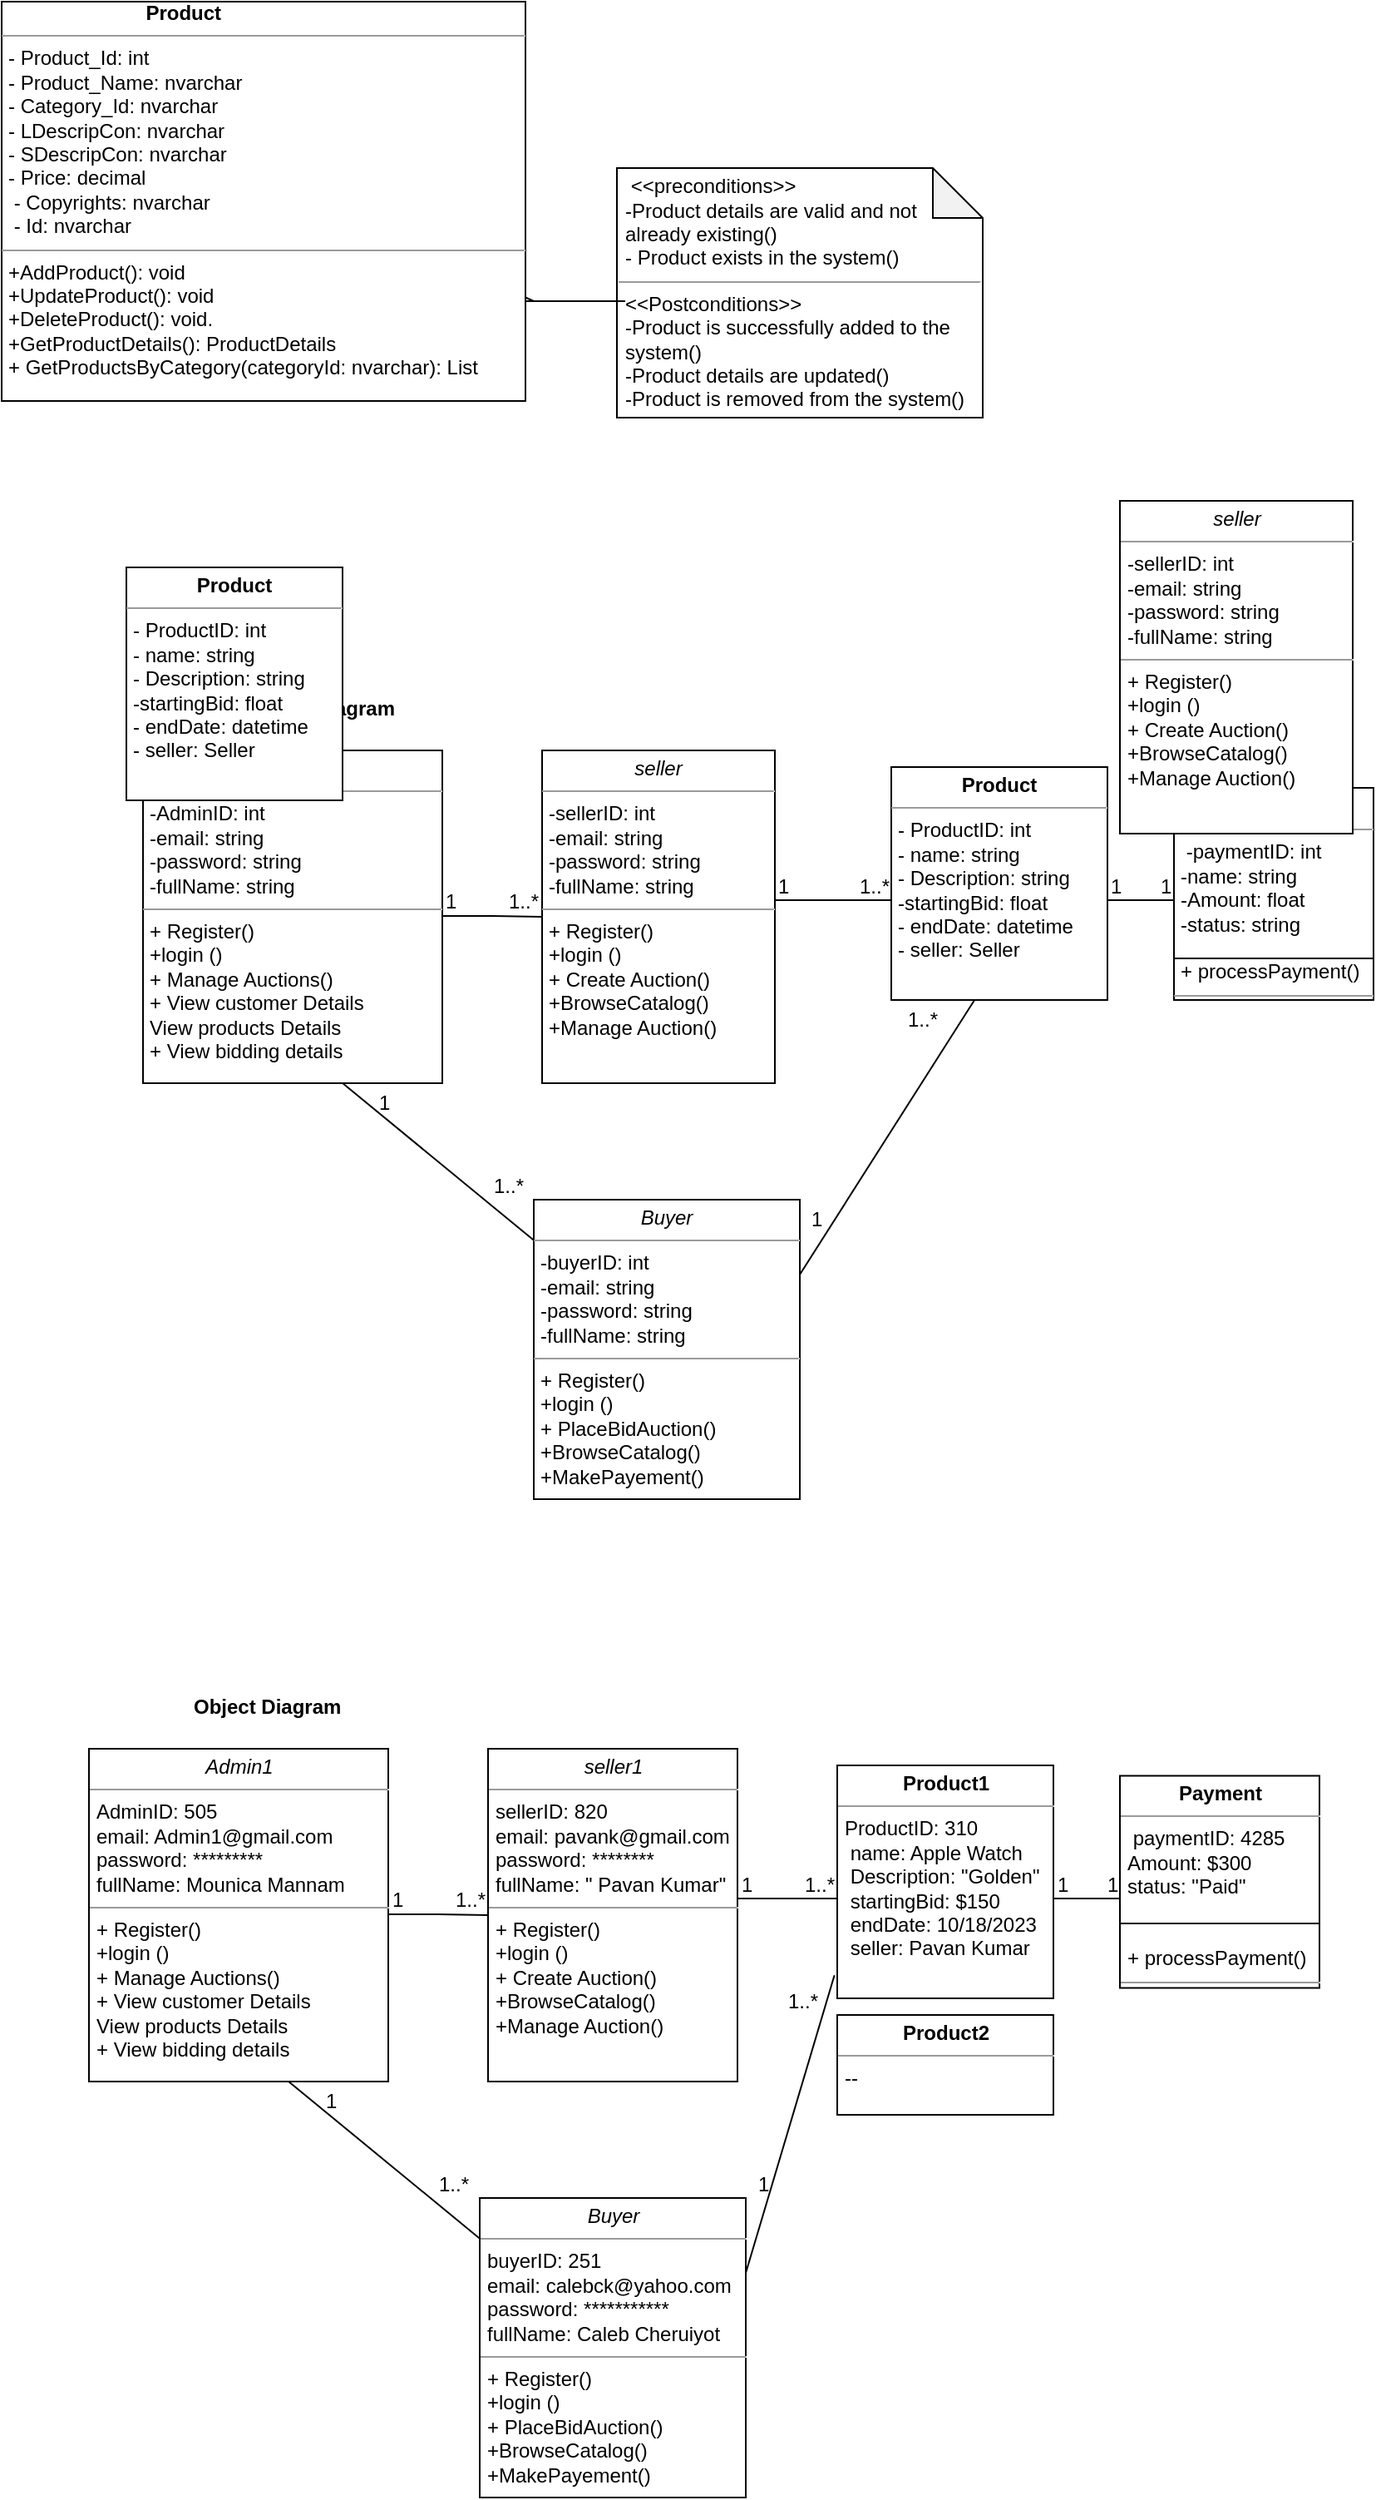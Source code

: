 <mxfile version="22.1.3" type="github">
  <diagram name="Page-1" id="OG9XARLu_X4fbzeJdVaa">
    <mxGraphModel dx="926" dy="419" grid="1" gridSize="10" guides="1" tooltips="1" connect="1" arrows="1" fold="1" page="1" pageScale="1" pageWidth="850" pageHeight="1100" math="0" shadow="0">
      <root>
        <mxCell id="0" />
        <mxCell id="1" parent="0" />
        <mxCell id="toqwwro1pnexpCAOvcfP-7" value="" style="endArrow=none;html=1;rounded=0;entryX=0;entryY=0.5;entryDx=0;entryDy=0;exitX=0;exitY=0.5;exitDx=0;exitDy=0;" edge="1" parent="1" source="toqwwro1pnexpCAOvcfP-4">
          <mxGeometry width="50" height="50" relative="1" as="geometry">
            <mxPoint x="340" y="360" as="sourcePoint" />
            <mxPoint x="322.5" y="250" as="targetPoint" />
            <Array as="points">
              <mxPoint x="117.5" y="260" />
            </Array>
          </mxGeometry>
        </mxCell>
        <mxCell id="toqwwro1pnexpCAOvcfP-13" value="&lt;p style=&quot;margin:0px;margin-top:4px;text-align:center;&quot;&gt;&lt;i&gt;seller&lt;/i&gt;&lt;/p&gt;&lt;hr size=&quot;1&quot;&gt;&lt;p style=&quot;margin:0px;margin-left:4px;&quot;&gt;-sellerID: int&lt;/p&gt;&lt;p style=&quot;margin:0px;margin-left:4px;&quot;&gt;-email: string&lt;/p&gt;&lt;p style=&quot;margin:0px;margin-left:4px;&quot;&gt;-password: string&lt;/p&gt;&lt;p style=&quot;margin:0px;margin-left:4px;&quot;&gt;-fullName: string&lt;br&gt;&lt;/p&gt;&lt;hr size=&quot;1&quot;&gt;&lt;p style=&quot;margin:0px;margin-left:4px;&quot;&gt;+ Register()&lt;/p&gt;&lt;p style=&quot;margin:0px;margin-left:4px;&quot;&gt;+login ()&lt;/p&gt;&lt;p style=&quot;margin:0px;margin-left:4px;&quot;&gt;+ Create Auction()&lt;/p&gt;&lt;p style=&quot;margin:0px;margin-left:4px;&quot;&gt;+BrowseCatalog()&lt;/p&gt;&lt;p style=&quot;margin:0px;margin-left:4px;&quot;&gt;+Manage Auction()&lt;/p&gt;&lt;p style=&quot;margin:0px;margin-left:4px;&quot;&gt;&lt;br&gt;&lt;/p&gt;" style="verticalAlign=top;align=left;overflow=fill;fontSize=12;fontFamily=Helvetica;html=1;whiteSpace=wrap;" vertex="1" parent="1">
          <mxGeometry x="345" y="630" width="140" height="200" as="geometry" />
        </mxCell>
        <mxCell id="toqwwro1pnexpCAOvcfP-14" value="&lt;p style=&quot;margin:0px;margin-top:4px;text-align:center;&quot;&gt;&lt;b&gt;Product&lt;/b&gt;&lt;/p&gt;&lt;hr size=&quot;1&quot;&gt;&lt;p style=&quot;margin:0px;margin-left:4px;&quot;&gt;- ProductID: int&lt;/p&gt;&lt;p style=&quot;margin:0px;margin-left:4px;&quot;&gt;- name: string&lt;/p&gt;&lt;p style=&quot;margin:0px;margin-left:4px;&quot;&gt;- Description: string&lt;/p&gt;&lt;p style=&quot;margin:0px;margin-left:4px;&quot;&gt;-startingBid: float&lt;/p&gt;&lt;p style=&quot;margin:0px;margin-left:4px;&quot;&gt;- endDate: datetime&lt;/p&gt;&lt;p style=&quot;margin:0px;margin-left:4px;&quot;&gt;- seller: Seller&lt;/p&gt;&lt;p style=&quot;margin:0px;margin-left:4px;&quot;&gt;&lt;br&gt;&lt;/p&gt;&lt;p style=&quot;margin:0px;margin-left:4px;&quot;&gt;&lt;br&gt;&lt;/p&gt;&lt;hr size=&quot;1&quot;&gt;&lt;p style=&quot;margin:0px;margin-left:4px;&quot;&gt;+ method(): Type&lt;/p&gt;" style="verticalAlign=top;align=left;overflow=fill;fontSize=12;fontFamily=Helvetica;html=1;whiteSpace=wrap;" vertex="1" parent="1">
          <mxGeometry x="555" y="640" width="130" height="140" as="geometry" />
        </mxCell>
        <mxCell id="toqwwro1pnexpCAOvcfP-15" value="&lt;p style=&quot;margin:0px;margin-top:4px;text-align:center;&quot;&gt;&lt;i&gt;Buyer&lt;/i&gt;&lt;/p&gt;&lt;hr size=&quot;1&quot;&gt;&lt;p style=&quot;margin:0px;margin-left:4px;&quot;&gt;-buyerID: int&lt;/p&gt;&lt;p style=&quot;margin:0px;margin-left:4px;&quot;&gt;-email: string&lt;/p&gt;&lt;p style=&quot;margin:0px;margin-left:4px;&quot;&gt;-password: string&lt;/p&gt;&lt;p style=&quot;margin:0px;margin-left:4px;&quot;&gt;-fullName: string&lt;br&gt;&lt;/p&gt;&lt;hr size=&quot;1&quot;&gt;&lt;p style=&quot;margin:0px;margin-left:4px;&quot;&gt;+ Register()&lt;/p&gt;&lt;p style=&quot;margin:0px;margin-left:4px;&quot;&gt;+login ()&lt;/p&gt;&lt;p style=&quot;margin:0px;margin-left:4px;&quot;&gt;+ PlaceBidAuction()&lt;/p&gt;&lt;p style=&quot;margin:0px;margin-left:4px;&quot;&gt;+BrowseCatalog()&lt;/p&gt;&lt;p style=&quot;margin:0px;margin-left:4px;&quot;&gt;+MakePayement()&lt;/p&gt;&lt;p style=&quot;margin:0px;margin-left:4px;&quot;&gt;&lt;br&gt;&lt;/p&gt;" style="verticalAlign=top;align=left;overflow=fill;fontSize=12;fontFamily=Helvetica;html=1;whiteSpace=wrap;" vertex="1" parent="1">
          <mxGeometry x="340" y="900" width="160" height="180" as="geometry" />
        </mxCell>
        <mxCell id="toqwwro1pnexpCAOvcfP-16" value="&lt;p style=&quot;margin:0px;margin-top:4px;text-align:center;&quot;&gt;&lt;i&gt;Admin&lt;/i&gt;&lt;/p&gt;&lt;hr size=&quot;1&quot;&gt;&lt;p style=&quot;margin:0px;margin-left:4px;&quot;&gt;-AdminID: int&lt;/p&gt;&lt;p style=&quot;margin:0px;margin-left:4px;&quot;&gt;-email: string&lt;/p&gt;&lt;p style=&quot;margin:0px;margin-left:4px;&quot;&gt;-password: string&lt;/p&gt;&lt;p style=&quot;margin:0px;margin-left:4px;&quot;&gt;-fullName: string&lt;br&gt;&lt;/p&gt;&lt;hr size=&quot;1&quot;&gt;&lt;p style=&quot;margin:0px;margin-left:4px;&quot;&gt;+ Register()&lt;/p&gt;&lt;p style=&quot;margin:0px;margin-left:4px;&quot;&gt;+login ()&lt;/p&gt;&lt;p style=&quot;margin:0px;margin-left:4px;&quot;&gt;+ Manage Auctions&lt;span style=&quot;background-color: initial;&quot;&gt;()&lt;/span&gt;&lt;/p&gt;&lt;p style=&quot;margin:0px;margin-left:4px;&quot;&gt;&lt;span style=&quot;background-color: initial;&quot;&gt;+ View customer Details&lt;/span&gt;&lt;/p&gt;&lt;p style=&quot;margin:0px;margin-left:4px;&quot;&gt;&lt;span style=&quot;background-color: initial;&quot;&gt;View products Details&lt;/span&gt;&lt;/p&gt;&lt;p style=&quot;margin:0px;margin-left:4px;&quot;&gt;&lt;span style=&quot;background-color: initial;&quot;&gt;+ View bidding details&lt;/span&gt;&lt;/p&gt;&lt;p style=&quot;margin:0px;margin-left:4px;&quot;&gt;&lt;br&gt;&lt;/p&gt;" style="verticalAlign=top;align=left;overflow=fill;fontSize=12;fontFamily=Helvetica;html=1;whiteSpace=wrap;" vertex="1" parent="1">
          <mxGeometry x="105" y="630" width="180" height="200" as="geometry" />
        </mxCell>
        <mxCell id="toqwwro1pnexpCAOvcfP-17" value="" style="endArrow=none;html=1;rounded=0;" edge="1" parent="1">
          <mxGeometry relative="1" as="geometry">
            <mxPoint x="285" y="729.5" as="sourcePoint" />
            <mxPoint x="345" y="730" as="targetPoint" />
            <Array as="points">
              <mxPoint x="315" y="729.5" />
            </Array>
          </mxGeometry>
        </mxCell>
        <mxCell id="toqwwro1pnexpCAOvcfP-18" value="1" style="resizable=0;html=1;whiteSpace=wrap;align=left;verticalAlign=bottom;" connectable="0" vertex="1" parent="toqwwro1pnexpCAOvcfP-17">
          <mxGeometry x="-1" relative="1" as="geometry" />
        </mxCell>
        <mxCell id="toqwwro1pnexpCAOvcfP-19" value="1..*" style="resizable=0;html=1;whiteSpace=wrap;align=right;verticalAlign=bottom;" connectable="0" vertex="1" parent="toqwwro1pnexpCAOvcfP-17">
          <mxGeometry x="1" relative="1" as="geometry" />
        </mxCell>
        <mxCell id="toqwwro1pnexpCAOvcfP-20" value="" style="endArrow=none;html=1;rounded=0;" edge="1" parent="1">
          <mxGeometry relative="1" as="geometry">
            <mxPoint x="485" y="720" as="sourcePoint" />
            <mxPoint x="555" y="720" as="targetPoint" />
            <Array as="points" />
          </mxGeometry>
        </mxCell>
        <mxCell id="toqwwro1pnexpCAOvcfP-21" value="1" style="resizable=0;html=1;whiteSpace=wrap;align=left;verticalAlign=bottom;" connectable="0" vertex="1" parent="toqwwro1pnexpCAOvcfP-20">
          <mxGeometry x="-1" relative="1" as="geometry">
            <mxPoint as="offset" />
          </mxGeometry>
        </mxCell>
        <mxCell id="toqwwro1pnexpCAOvcfP-22" value="1..*" style="resizable=0;html=1;whiteSpace=wrap;align=right;verticalAlign=bottom;" connectable="0" vertex="1" parent="toqwwro1pnexpCAOvcfP-20">
          <mxGeometry x="1" relative="1" as="geometry">
            <mxPoint as="offset" />
          </mxGeometry>
        </mxCell>
        <mxCell id="toqwwro1pnexpCAOvcfP-23" value="" style="endArrow=none;html=1;rounded=0;exitX=0.667;exitY=1;exitDx=0;exitDy=0;exitPerimeter=0;" edge="1" parent="1" source="toqwwro1pnexpCAOvcfP-16" target="toqwwro1pnexpCAOvcfP-15">
          <mxGeometry relative="1" as="geometry">
            <mxPoint x="365" y="870.001" as="sourcePoint" />
            <mxPoint x="385" y="921" as="targetPoint" />
            <Array as="points" />
          </mxGeometry>
        </mxCell>
        <mxCell id="toqwwro1pnexpCAOvcfP-24" value="&lt;p style=&quot;margin:0px;margin-top:4px;text-align:center;&quot;&gt;&lt;b&gt;Payment&lt;/b&gt;&lt;/p&gt;&lt;hr size=&quot;1&quot;&gt;&lt;p style=&quot;margin:0px;margin-left:4px;&quot;&gt;&amp;nbsp;-paymentID: int&lt;/p&gt;&lt;p style=&quot;margin:0px;margin-left:4px;&quot;&gt;-name: string&amp;nbsp;&lt;/p&gt;&lt;p style=&quot;margin:0px;margin-left:4px;&quot;&gt;-Amount: float&lt;/p&gt;&lt;p style=&quot;margin:0px;margin-left:4px;&quot;&gt;-status: string&lt;/p&gt;&lt;p style=&quot;margin:0px;margin-left:4px;&quot;&gt;&lt;br&gt;&lt;/p&gt;&lt;p style=&quot;margin:0px;margin-left:4px;&quot;&gt;+ processPayment()&lt;/p&gt;&lt;hr size=&quot;1&quot;&gt;&lt;p style=&quot;margin:0px;margin-left:4px;&quot;&gt;&lt;br&gt;&lt;/p&gt;" style="verticalAlign=top;align=left;overflow=fill;fontSize=12;fontFamily=Helvetica;html=1;whiteSpace=wrap;" vertex="1" parent="1">
          <mxGeometry x="725" y="652.5" width="120" height="127.5" as="geometry" />
        </mxCell>
        <mxCell id="toqwwro1pnexpCAOvcfP-25" value="1..*" style="resizable=0;html=1;whiteSpace=wrap;align=right;verticalAlign=bottom;" connectable="0" vertex="1" parent="1">
          <mxGeometry x="335" y="900" as="geometry" />
        </mxCell>
        <mxCell id="toqwwro1pnexpCAOvcfP-26" value="1" style="resizable=0;html=1;whiteSpace=wrap;align=left;verticalAlign=bottom;" connectable="0" vertex="1" parent="1">
          <mxGeometry x="245" y="850" as="geometry" />
        </mxCell>
        <mxCell id="toqwwro1pnexpCAOvcfP-27" value="" style="endArrow=none;html=1;rounded=0;" edge="1" parent="1">
          <mxGeometry relative="1" as="geometry">
            <mxPoint x="685" y="720" as="sourcePoint" />
            <mxPoint x="725" y="720" as="targetPoint" />
            <Array as="points" />
          </mxGeometry>
        </mxCell>
        <mxCell id="toqwwro1pnexpCAOvcfP-28" value="1" style="resizable=0;html=1;whiteSpace=wrap;align=left;verticalAlign=bottom;" connectable="0" vertex="1" parent="toqwwro1pnexpCAOvcfP-27">
          <mxGeometry x="-1" relative="1" as="geometry">
            <mxPoint as="offset" />
          </mxGeometry>
        </mxCell>
        <mxCell id="toqwwro1pnexpCAOvcfP-29" value="1" style="resizable=0;html=1;whiteSpace=wrap;align=left;verticalAlign=bottom;" connectable="0" vertex="1" parent="1">
          <mxGeometry x="715" y="720" as="geometry" />
        </mxCell>
        <mxCell id="toqwwro1pnexpCAOvcfP-30" value="" style="line;strokeWidth=1;fillColor=none;align=left;verticalAlign=middle;spacingTop=-1;spacingLeft=3;spacingRight=3;rotatable=0;labelPosition=right;points=[];portConstraint=eastwest;strokeColor=inherit;" vertex="1" parent="1">
          <mxGeometry x="725" y="750" width="120" height="10" as="geometry" />
        </mxCell>
        <mxCell id="toqwwro1pnexpCAOvcfP-31" value="" style="endArrow=none;html=1;rounded=0;entryX=0.385;entryY=1;entryDx=0;entryDy=0;entryPerimeter=0;exitX=1;exitY=0.25;exitDx=0;exitDy=0;" edge="1" parent="1" source="toqwwro1pnexpCAOvcfP-15" target="toqwwro1pnexpCAOvcfP-14">
          <mxGeometry relative="1" as="geometry">
            <mxPoint x="500" y="930" as="sourcePoint" />
            <mxPoint x="570" y="930" as="targetPoint" />
            <Array as="points" />
          </mxGeometry>
        </mxCell>
        <mxCell id="toqwwro1pnexpCAOvcfP-32" value="1" style="resizable=0;html=1;whiteSpace=wrap;align=left;verticalAlign=bottom;" connectable="0" vertex="1" parent="toqwwro1pnexpCAOvcfP-31">
          <mxGeometry x="-1" relative="1" as="geometry">
            <mxPoint x="5" y="-25" as="offset" />
          </mxGeometry>
        </mxCell>
        <mxCell id="toqwwro1pnexpCAOvcfP-33" value="1..*" style="resizable=0;html=1;whiteSpace=wrap;align=right;verticalAlign=bottom;" connectable="0" vertex="1" parent="toqwwro1pnexpCAOvcfP-31">
          <mxGeometry x="1" relative="1" as="geometry">
            <mxPoint x="-20" y="20" as="offset" />
          </mxGeometry>
        </mxCell>
        <mxCell id="toqwwro1pnexpCAOvcfP-34" value="&lt;p style=&quot;margin:0px;margin-top:4px;text-align:center;&quot;&gt;&lt;i&gt;seller1&lt;/i&gt;&lt;/p&gt;&lt;hr size=&quot;1&quot;&gt;&lt;p style=&quot;margin:0px;margin-left:4px;&quot;&gt;sellerID: 820&lt;/p&gt;&lt;p style=&quot;margin:0px;margin-left:4px;&quot;&gt;email: pavank@gmail.com&lt;/p&gt;&lt;p style=&quot;margin:0px;margin-left:4px;&quot;&gt;password: ********&lt;/p&gt;&lt;p style=&quot;margin:0px;margin-left:4px;&quot;&gt;fullName: &quot; Pavan Kumar&quot;&lt;br&gt;&lt;/p&gt;&lt;hr size=&quot;1&quot;&gt;&lt;p style=&quot;margin:0px;margin-left:4px;&quot;&gt;+ Register()&lt;/p&gt;&lt;p style=&quot;margin:0px;margin-left:4px;&quot;&gt;+login ()&lt;/p&gt;&lt;p style=&quot;margin:0px;margin-left:4px;&quot;&gt;+ Create Auction()&lt;/p&gt;&lt;p style=&quot;margin:0px;margin-left:4px;&quot;&gt;+BrowseCatalog()&lt;/p&gt;&lt;p style=&quot;margin:0px;margin-left:4px;&quot;&gt;+Manage Auction()&lt;/p&gt;&lt;p style=&quot;margin:0px;margin-left:4px;&quot;&gt;&lt;br&gt;&lt;/p&gt;" style="verticalAlign=top;align=left;overflow=fill;fontSize=12;fontFamily=Helvetica;html=1;whiteSpace=wrap;" vertex="1" parent="1">
          <mxGeometry x="312.5" y="1230" width="150" height="200" as="geometry" />
        </mxCell>
        <mxCell id="toqwwro1pnexpCAOvcfP-35" value="&lt;p style=&quot;margin:0px;margin-top:4px;text-align:center;&quot;&gt;&lt;b&gt;Product1&lt;/b&gt;&lt;/p&gt;&lt;hr size=&quot;1&quot;&gt;&lt;p style=&quot;margin:0px;margin-left:4px;&quot;&gt;ProductID: 310&lt;/p&gt;&lt;p style=&quot;margin:0px;margin-left:4px;&quot;&gt;&amp;nbsp;name: Apple Watch&lt;/p&gt;&lt;p style=&quot;margin:0px;margin-left:4px;&quot;&gt;&amp;nbsp;Description: &quot;Golden&quot;&lt;/p&gt;&lt;p style=&quot;margin:0px;margin-left:4px;&quot;&gt;&amp;nbsp;startingBid: $150&lt;/p&gt;&lt;p style=&quot;margin:0px;margin-left:4px;&quot;&gt;&amp;nbsp;endDate: 10/18/2023&lt;/p&gt;&lt;p style=&quot;margin:0px;margin-left:4px;&quot;&gt;&amp;nbsp;seller: Pavan Kumar&lt;/p&gt;&lt;p style=&quot;margin:0px;margin-left:4px;&quot;&gt;&lt;br&gt;&lt;/p&gt;&lt;p style=&quot;margin:0px;margin-left:4px;&quot;&gt;&lt;br&gt;&lt;/p&gt;&lt;hr size=&quot;1&quot;&gt;&lt;p style=&quot;margin:0px;margin-left:4px;&quot;&gt;+ method(): Type&lt;/p&gt;" style="verticalAlign=top;align=left;overflow=fill;fontSize=12;fontFamily=Helvetica;html=1;whiteSpace=wrap;" vertex="1" parent="1">
          <mxGeometry x="522.5" y="1240" width="130" height="140" as="geometry" />
        </mxCell>
        <mxCell id="toqwwro1pnexpCAOvcfP-36" value="&lt;p style=&quot;margin:0px;margin-top:4px;text-align:center;&quot;&gt;&lt;i&gt;Buyer&lt;/i&gt;&lt;/p&gt;&lt;hr size=&quot;1&quot;&gt;&lt;p style=&quot;margin:0px;margin-left:4px;&quot;&gt;buyerID: 251&lt;/p&gt;&lt;p style=&quot;margin:0px;margin-left:4px;&quot;&gt;email: calebck@yahoo.com&lt;/p&gt;&lt;p style=&quot;margin:0px;margin-left:4px;&quot;&gt;password: ***********&lt;/p&gt;&lt;p style=&quot;margin:0px;margin-left:4px;&quot;&gt;fullName: Caleb Cheruiyot&lt;br&gt;&lt;/p&gt;&lt;hr size=&quot;1&quot;&gt;&lt;p style=&quot;margin:0px;margin-left:4px;&quot;&gt;+ Register()&lt;/p&gt;&lt;p style=&quot;margin:0px;margin-left:4px;&quot;&gt;+login ()&lt;/p&gt;&lt;p style=&quot;margin:0px;margin-left:4px;&quot;&gt;+ PlaceBidAuction()&lt;/p&gt;&lt;p style=&quot;margin:0px;margin-left:4px;&quot;&gt;+BrowseCatalog()&lt;/p&gt;&lt;p style=&quot;margin:0px;margin-left:4px;&quot;&gt;+MakePayement()&lt;/p&gt;&lt;p style=&quot;margin:0px;margin-left:4px;&quot;&gt;&lt;br&gt;&lt;/p&gt;" style="verticalAlign=top;align=left;overflow=fill;fontSize=12;fontFamily=Helvetica;html=1;whiteSpace=wrap;" vertex="1" parent="1">
          <mxGeometry x="307.5" y="1500" width="160" height="180" as="geometry" />
        </mxCell>
        <mxCell id="toqwwro1pnexpCAOvcfP-37" value="&lt;p style=&quot;margin:0px;margin-top:4px;text-align:center;&quot;&gt;&lt;i&gt;Admin1&lt;/i&gt;&lt;/p&gt;&lt;hr size=&quot;1&quot;&gt;&lt;p style=&quot;margin:0px;margin-left:4px;&quot;&gt;AdminID: 505&lt;/p&gt;&lt;p style=&quot;margin:0px;margin-left:4px;&quot;&gt;email: Admin1@gmail.com&lt;/p&gt;&lt;p style=&quot;margin:0px;margin-left:4px;&quot;&gt;password: *********&lt;/p&gt;&lt;p style=&quot;margin:0px;margin-left:4px;&quot;&gt;fullName: Mounica Mannam&lt;br&gt;&lt;/p&gt;&lt;hr size=&quot;1&quot;&gt;&lt;p style=&quot;margin:0px;margin-left:4px;&quot;&gt;+ Register()&lt;/p&gt;&lt;p style=&quot;margin:0px;margin-left:4px;&quot;&gt;+login ()&lt;/p&gt;&lt;p style=&quot;margin:0px;margin-left:4px;&quot;&gt;+ Manage Auctions&lt;span style=&quot;background-color: initial;&quot;&gt;()&lt;/span&gt;&lt;/p&gt;&lt;p style=&quot;margin:0px;margin-left:4px;&quot;&gt;&lt;span style=&quot;background-color: initial;&quot;&gt;+ View customer Details&lt;/span&gt;&lt;/p&gt;&lt;p style=&quot;margin:0px;margin-left:4px;&quot;&gt;&lt;span style=&quot;background-color: initial;&quot;&gt;View products Details&lt;/span&gt;&lt;/p&gt;&lt;p style=&quot;margin:0px;margin-left:4px;&quot;&gt;&lt;span style=&quot;background-color: initial;&quot;&gt;+ View bidding details&lt;/span&gt;&lt;/p&gt;&lt;p style=&quot;margin:0px;margin-left:4px;&quot;&gt;&lt;br&gt;&lt;/p&gt;" style="verticalAlign=top;align=left;overflow=fill;fontSize=12;fontFamily=Helvetica;html=1;whiteSpace=wrap;" vertex="1" parent="1">
          <mxGeometry x="72.5" y="1230" width="180" height="200" as="geometry" />
        </mxCell>
        <mxCell id="toqwwro1pnexpCAOvcfP-38" value="" style="endArrow=none;html=1;rounded=0;" edge="1" parent="1">
          <mxGeometry relative="1" as="geometry">
            <mxPoint x="252.5" y="1329.5" as="sourcePoint" />
            <mxPoint x="312.5" y="1330" as="targetPoint" />
            <Array as="points">
              <mxPoint x="282.5" y="1329.5" />
            </Array>
          </mxGeometry>
        </mxCell>
        <mxCell id="toqwwro1pnexpCAOvcfP-39" value="1" style="resizable=0;html=1;whiteSpace=wrap;align=left;verticalAlign=bottom;" connectable="0" vertex="1" parent="toqwwro1pnexpCAOvcfP-38">
          <mxGeometry x="-1" relative="1" as="geometry" />
        </mxCell>
        <mxCell id="toqwwro1pnexpCAOvcfP-40" value="1..*" style="resizable=0;html=1;whiteSpace=wrap;align=right;verticalAlign=bottom;" connectable="0" vertex="1" parent="toqwwro1pnexpCAOvcfP-38">
          <mxGeometry x="1" relative="1" as="geometry" />
        </mxCell>
        <mxCell id="toqwwro1pnexpCAOvcfP-41" value="" style="endArrow=none;html=1;rounded=0;exitX=1;exitY=0.45;exitDx=0;exitDy=0;exitPerimeter=0;" edge="1" parent="1" source="toqwwro1pnexpCAOvcfP-34">
          <mxGeometry relative="1" as="geometry">
            <mxPoint x="472.5" y="1320" as="sourcePoint" />
            <mxPoint x="522.5" y="1320" as="targetPoint" />
            <Array as="points" />
          </mxGeometry>
        </mxCell>
        <mxCell id="toqwwro1pnexpCAOvcfP-42" value="1" style="resizable=0;html=1;whiteSpace=wrap;align=left;verticalAlign=bottom;" connectable="0" vertex="1" parent="toqwwro1pnexpCAOvcfP-41">
          <mxGeometry x="-1" relative="1" as="geometry">
            <mxPoint as="offset" />
          </mxGeometry>
        </mxCell>
        <mxCell id="toqwwro1pnexpCAOvcfP-43" value="1..*" style="resizable=0;html=1;whiteSpace=wrap;align=right;verticalAlign=bottom;" connectable="0" vertex="1" parent="toqwwro1pnexpCAOvcfP-41">
          <mxGeometry x="1" relative="1" as="geometry">
            <mxPoint as="offset" />
          </mxGeometry>
        </mxCell>
        <mxCell id="toqwwro1pnexpCAOvcfP-44" value="" style="endArrow=none;html=1;rounded=0;exitX=0.667;exitY=1;exitDx=0;exitDy=0;exitPerimeter=0;" edge="1" parent="1" source="toqwwro1pnexpCAOvcfP-37" target="toqwwro1pnexpCAOvcfP-36">
          <mxGeometry relative="1" as="geometry">
            <mxPoint x="332.5" y="1470.001" as="sourcePoint" />
            <mxPoint x="352.5" y="1521" as="targetPoint" />
            <Array as="points" />
          </mxGeometry>
        </mxCell>
        <mxCell id="toqwwro1pnexpCAOvcfP-45" value="&lt;p style=&quot;margin:0px;margin-top:4px;text-align:center;&quot;&gt;&lt;b&gt;Payment&lt;/b&gt;&lt;/p&gt;&lt;hr size=&quot;1&quot;&gt;&lt;p style=&quot;margin:0px;margin-left:4px;&quot;&gt;&amp;nbsp;paymentID: 4285&lt;/p&gt;&lt;p style=&quot;margin:0px;margin-left:4px;&quot;&gt;Amount: $300&lt;/p&gt;&lt;p style=&quot;margin:0px;margin-left:4px;&quot;&gt;status: &quot;Paid&quot;&lt;/p&gt;&lt;p style=&quot;margin:0px;margin-left:4px;&quot;&gt;&lt;br&gt;&lt;/p&gt;&lt;p style=&quot;margin:0px;margin-left:4px;&quot;&gt;&lt;br&gt;&lt;/p&gt;&lt;p style=&quot;margin:0px;margin-left:4px;&quot;&gt;+ processPayment()&lt;/p&gt;&lt;hr size=&quot;1&quot;&gt;&lt;p style=&quot;margin:0px;margin-left:4px;&quot;&gt;&lt;br&gt;&lt;/p&gt;" style="verticalAlign=top;align=left;overflow=fill;fontSize=12;fontFamily=Helvetica;html=1;whiteSpace=wrap;" vertex="1" parent="1">
          <mxGeometry x="692.5" y="1246.25" width="120" height="127.5" as="geometry" />
        </mxCell>
        <mxCell id="toqwwro1pnexpCAOvcfP-46" value="1..*" style="resizable=0;html=1;whiteSpace=wrap;align=right;verticalAlign=bottom;" connectable="0" vertex="1" parent="1">
          <mxGeometry x="302.5" y="1500" as="geometry" />
        </mxCell>
        <mxCell id="toqwwro1pnexpCAOvcfP-47" value="1" style="resizable=0;html=1;whiteSpace=wrap;align=left;verticalAlign=bottom;" connectable="0" vertex="1" parent="1">
          <mxGeometry x="212.5" y="1450" as="geometry" />
        </mxCell>
        <mxCell id="toqwwro1pnexpCAOvcfP-48" value="" style="endArrow=none;html=1;rounded=0;" edge="1" parent="1">
          <mxGeometry relative="1" as="geometry">
            <mxPoint x="652.5" y="1320" as="sourcePoint" />
            <mxPoint x="692.5" y="1320" as="targetPoint" />
            <Array as="points" />
          </mxGeometry>
        </mxCell>
        <mxCell id="toqwwro1pnexpCAOvcfP-49" value="1" style="resizable=0;html=1;whiteSpace=wrap;align=left;verticalAlign=bottom;" connectable="0" vertex="1" parent="toqwwro1pnexpCAOvcfP-48">
          <mxGeometry x="-1" relative="1" as="geometry">
            <mxPoint as="offset" />
          </mxGeometry>
        </mxCell>
        <mxCell id="toqwwro1pnexpCAOvcfP-50" value="1" style="resizable=0;html=1;whiteSpace=wrap;align=left;verticalAlign=bottom;" connectable="0" vertex="1" parent="1">
          <mxGeometry x="682.5" y="1320" as="geometry" />
        </mxCell>
        <mxCell id="toqwwro1pnexpCAOvcfP-51" value="" style="line;strokeWidth=1;fillColor=none;align=left;verticalAlign=middle;spacingTop=-1;spacingLeft=3;spacingRight=3;rotatable=0;labelPosition=right;points=[];portConstraint=eastwest;strokeColor=inherit;" vertex="1" parent="1">
          <mxGeometry x="692.5" y="1330" width="120" height="10" as="geometry" />
        </mxCell>
        <mxCell id="toqwwro1pnexpCAOvcfP-52" value="" style="endArrow=none;html=1;rounded=0;entryX=-0.013;entryY=0.901;entryDx=0;entryDy=0;entryPerimeter=0;exitX=1;exitY=0.25;exitDx=0;exitDy=0;" edge="1" parent="1" source="toqwwro1pnexpCAOvcfP-36" target="toqwwro1pnexpCAOvcfP-35">
          <mxGeometry relative="1" as="geometry">
            <mxPoint x="467.5" y="1530" as="sourcePoint" />
            <mxPoint x="537.5" y="1530" as="targetPoint" />
            <Array as="points" />
          </mxGeometry>
        </mxCell>
        <mxCell id="toqwwro1pnexpCAOvcfP-53" value="1" style="resizable=0;html=1;whiteSpace=wrap;align=left;verticalAlign=bottom;" connectable="0" vertex="1" parent="toqwwro1pnexpCAOvcfP-52">
          <mxGeometry x="-1" relative="1" as="geometry">
            <mxPoint x="5" y="-45" as="offset" />
          </mxGeometry>
        </mxCell>
        <mxCell id="toqwwro1pnexpCAOvcfP-54" value="1..*" style="resizable=0;html=1;whiteSpace=wrap;align=right;verticalAlign=bottom;" connectable="0" vertex="1" parent="toqwwro1pnexpCAOvcfP-52">
          <mxGeometry x="1" relative="1" as="geometry">
            <mxPoint x="-8" y="24" as="offset" />
          </mxGeometry>
        </mxCell>
        <mxCell id="toqwwro1pnexpCAOvcfP-55" value="&lt;p style=&quot;margin:0px;margin-top:4px;text-align:center;&quot;&gt;&lt;b&gt;Product2&lt;/b&gt;&lt;/p&gt;&lt;hr size=&quot;1&quot;&gt;&lt;p style=&quot;margin:0px;margin-left:4px;&quot;&gt;--&lt;/p&gt;&lt;p style=&quot;margin:0px;margin-left:4px;&quot;&gt;&lt;br&gt;&lt;/p&gt;&lt;p style=&quot;margin:0px;margin-left:4px;&quot;&gt;&lt;br&gt;&lt;/p&gt;" style="verticalAlign=top;align=left;overflow=fill;fontSize=12;fontFamily=Helvetica;html=1;whiteSpace=wrap;" vertex="1" parent="1">
          <mxGeometry x="522.5" y="1390" width="130" height="60" as="geometry" />
        </mxCell>
        <mxCell id="toqwwro1pnexpCAOvcfP-56" value="Object Diagram&amp;nbsp;" style="text;html=1;strokeColor=none;fillColor=none;align=center;verticalAlign=middle;whiteSpace=wrap;rounded=0;fontStyle=1" vertex="1" parent="1">
          <mxGeometry x="60" y="1180" width="242.5" height="50" as="geometry" />
        </mxCell>
        <mxCell id="toqwwro1pnexpCAOvcfP-57" value="Class Diagram&amp;nbsp;" style="text;html=1;strokeColor=none;fillColor=none;align=center;verticalAlign=middle;whiteSpace=wrap;rounded=0;fontStyle=1" vertex="1" parent="1">
          <mxGeometry x="95" y="580" width="242.5" height="50" as="geometry" />
        </mxCell>
        <mxCell id="toqwwro1pnexpCAOvcfP-59" value="&lt;p style=&quot;margin:0px;margin-top:4px;text-align:center;&quot;&gt;&lt;i&gt;seller&lt;/i&gt;&lt;/p&gt;&lt;hr size=&quot;1&quot;&gt;&lt;p style=&quot;margin:0px;margin-left:4px;&quot;&gt;-sellerID: int&lt;/p&gt;&lt;p style=&quot;margin:0px;margin-left:4px;&quot;&gt;-email: string&lt;/p&gt;&lt;p style=&quot;margin:0px;margin-left:4px;&quot;&gt;-password: string&lt;/p&gt;&lt;p style=&quot;margin:0px;margin-left:4px;&quot;&gt;-fullName: string&lt;br&gt;&lt;/p&gt;&lt;hr size=&quot;1&quot;&gt;&lt;p style=&quot;margin:0px;margin-left:4px;&quot;&gt;+ Register()&lt;/p&gt;&lt;p style=&quot;margin:0px;margin-left:4px;&quot;&gt;+login ()&lt;/p&gt;&lt;p style=&quot;margin:0px;margin-left:4px;&quot;&gt;+ Create Auction()&lt;/p&gt;&lt;p style=&quot;margin:0px;margin-left:4px;&quot;&gt;+BrowseCatalog()&lt;/p&gt;&lt;p style=&quot;margin:0px;margin-left:4px;&quot;&gt;+Manage Auction()&lt;/p&gt;&lt;p style=&quot;margin:0px;margin-left:4px;&quot;&gt;&lt;br&gt;&lt;/p&gt;" style="verticalAlign=top;align=left;overflow=fill;fontSize=12;fontFamily=Helvetica;html=1;whiteSpace=wrap;" vertex="1" parent="1">
          <mxGeometry x="692.5" y="480" width="140" height="200" as="geometry" />
        </mxCell>
        <mxCell id="toqwwro1pnexpCAOvcfP-60" value="&lt;p style=&quot;margin:0px;margin-top:4px;text-align:center;&quot;&gt;&lt;b&gt;Product&lt;/b&gt;&lt;/p&gt;&lt;hr size=&quot;1&quot;&gt;&lt;p style=&quot;margin:0px;margin-left:4px;&quot;&gt;- ProductID: int&lt;/p&gt;&lt;p style=&quot;margin:0px;margin-left:4px;&quot;&gt;- name: string&lt;/p&gt;&lt;p style=&quot;margin:0px;margin-left:4px;&quot;&gt;- Description: string&lt;/p&gt;&lt;p style=&quot;margin:0px;margin-left:4px;&quot;&gt;-startingBid: float&lt;/p&gt;&lt;p style=&quot;margin:0px;margin-left:4px;&quot;&gt;- endDate: datetime&lt;/p&gt;&lt;p style=&quot;margin:0px;margin-left:4px;&quot;&gt;- seller: Seller&lt;/p&gt;&lt;p style=&quot;margin:0px;margin-left:4px;&quot;&gt;&lt;br&gt;&lt;/p&gt;&lt;p style=&quot;margin:0px;margin-left:4px;&quot;&gt;&lt;br&gt;&lt;/p&gt;&lt;hr size=&quot;1&quot;&gt;&lt;p style=&quot;margin:0px;margin-left:4px;&quot;&gt;+ method(): Type&lt;/p&gt;" style="verticalAlign=top;align=left;overflow=fill;fontSize=12;fontFamily=Helvetica;html=1;whiteSpace=wrap;" vertex="1" parent="1">
          <mxGeometry x="95" y="520" width="130" height="140" as="geometry" />
        </mxCell>
        <mxCell id="toqwwro1pnexpCAOvcfP-61" value="&amp;nbsp; &amp;nbsp; &amp;nbsp; &amp;nbsp; &amp;nbsp; &amp;nbsp; &amp;nbsp; &amp;nbsp; &amp;nbsp; &amp;nbsp; &amp;nbsp; &amp;nbsp; &amp;nbsp; &lt;b&gt;Product&lt;/b&gt;&lt;br&gt;&lt;hr size=&quot;1&quot;&gt;&lt;p style=&quot;margin:0px;margin-left:4px;&quot;&gt;- Product_Id: int&lt;/p&gt;&lt;p style=&quot;margin:0px;margin-left:4px;&quot;&gt;- Product_Name: nvarchar&lt;/p&gt;&lt;p style=&quot;margin:0px;margin-left:4px;&quot;&gt;- Category_Id: nvarchar&lt;/p&gt;&lt;p style=&quot;margin:0px;margin-left:4px;&quot;&gt;- LDescripCon: nvarchar&lt;br&gt;&lt;/p&gt;&lt;p style=&quot;margin:0px;margin-left:4px;&quot;&gt;- SDescripCon: nvarchar&lt;br&gt;&lt;/p&gt;&lt;p style=&quot;margin:0px;margin-left:4px;&quot;&gt;- Price: decimal&amp;nbsp;&lt;/p&gt;&lt;p style=&quot;margin:0px;margin-left:4px;&quot;&gt;&amp;nbsp;- Copyrights: nvarchar&amp;nbsp;&lt;/p&gt;&lt;p style=&quot;margin:0px;margin-left:4px;&quot;&gt;&amp;nbsp;- Id: nvarchar&lt;/p&gt;&lt;hr size=&quot;1&quot;&gt;&lt;p style=&quot;margin:0px;margin-left:4px;&quot;&gt;+AddProduct(): void&amp;nbsp;&lt;/p&gt;&lt;p style=&quot;margin:0px;margin-left:4px;&quot;&gt;+UpdateProduct(): void&lt;br&gt;+DeleteProduct(): void.&lt;br&gt;+GetProductDetails(): ProductDetails&lt;br&gt;+ GetProductsByCategory(categoryId: nvarchar): List&lt;br&gt;&lt;/p&gt;" style="verticalAlign=top;align=left;overflow=fill;fontSize=12;fontFamily=Helvetica;html=1;whiteSpace=wrap;" vertex="1" parent="1">
          <mxGeometry x="20" y="180" width="315" height="240" as="geometry" />
        </mxCell>
        <mxCell id="toqwwro1pnexpCAOvcfP-81" value="&lt;p style=&quot;border-color: var(--border-color); text-align: left; margin: 0px 0px 0px 4px;&quot;&gt;&amp;nbsp;&amp;lt;&amp;lt;preconditions&amp;gt;&amp;gt;&lt;/p&gt;&lt;p style=&quot;border-color: var(--border-color); text-align: left; margin: 0px 0px 0px 4px;&quot;&gt;-Product details are valid and not already existing()&lt;br style=&quot;border-color: var(--border-color);&quot;&gt;&lt;/p&gt;&lt;p style=&quot;border-color: var(--border-color); text-align: left; margin: 0px 0px 0px 4px;&quot;&gt;- Product exists in the system()&lt;br style=&quot;border-color: var(--border-color);&quot;&gt;&lt;/p&gt;&lt;hr style=&quot;border-color: var(--border-color); text-align: left;&quot; size=&quot;1&quot;&gt;&lt;p style=&quot;border-color: var(--border-color); text-align: left; margin: 0px 0px 0px 4px;&quot;&gt;&amp;lt;&amp;lt;Postconditions&amp;gt;&amp;gt;&lt;/p&gt;&lt;p style=&quot;border-color: var(--border-color); text-align: left; margin: 0px 0px 0px 4px;&quot;&gt;-Product is successfully added to the system()&lt;br style=&quot;border-color: var(--border-color);&quot;&gt;&lt;/p&gt;&lt;p style=&quot;border-color: var(--border-color); text-align: left; margin: 0px 0px 0px 4px;&quot;&gt;-Product details are updated()&lt;br style=&quot;border-color: var(--border-color);&quot;&gt;&lt;/p&gt;&lt;p style=&quot;border-color: var(--border-color); text-align: left; margin: 0px 0px 0px 4px;&quot;&gt;-Product is removed from the system()&lt;/p&gt;" style="shape=note;whiteSpace=wrap;html=1;backgroundOutline=1;darkOpacity=0.05;" vertex="1" parent="1">
          <mxGeometry x="390" y="280" width="220" height="150" as="geometry" />
        </mxCell>
        <mxCell id="toqwwro1pnexpCAOvcfP-84" value="" style="endArrow=none;html=1;rounded=0;" edge="1" parent="1">
          <mxGeometry width="50" height="50" relative="1" as="geometry">
            <mxPoint x="335" y="360" as="sourcePoint" />
            <mxPoint x="395" y="360" as="targetPoint" />
          </mxGeometry>
        </mxCell>
      </root>
    </mxGraphModel>
  </diagram>
</mxfile>
